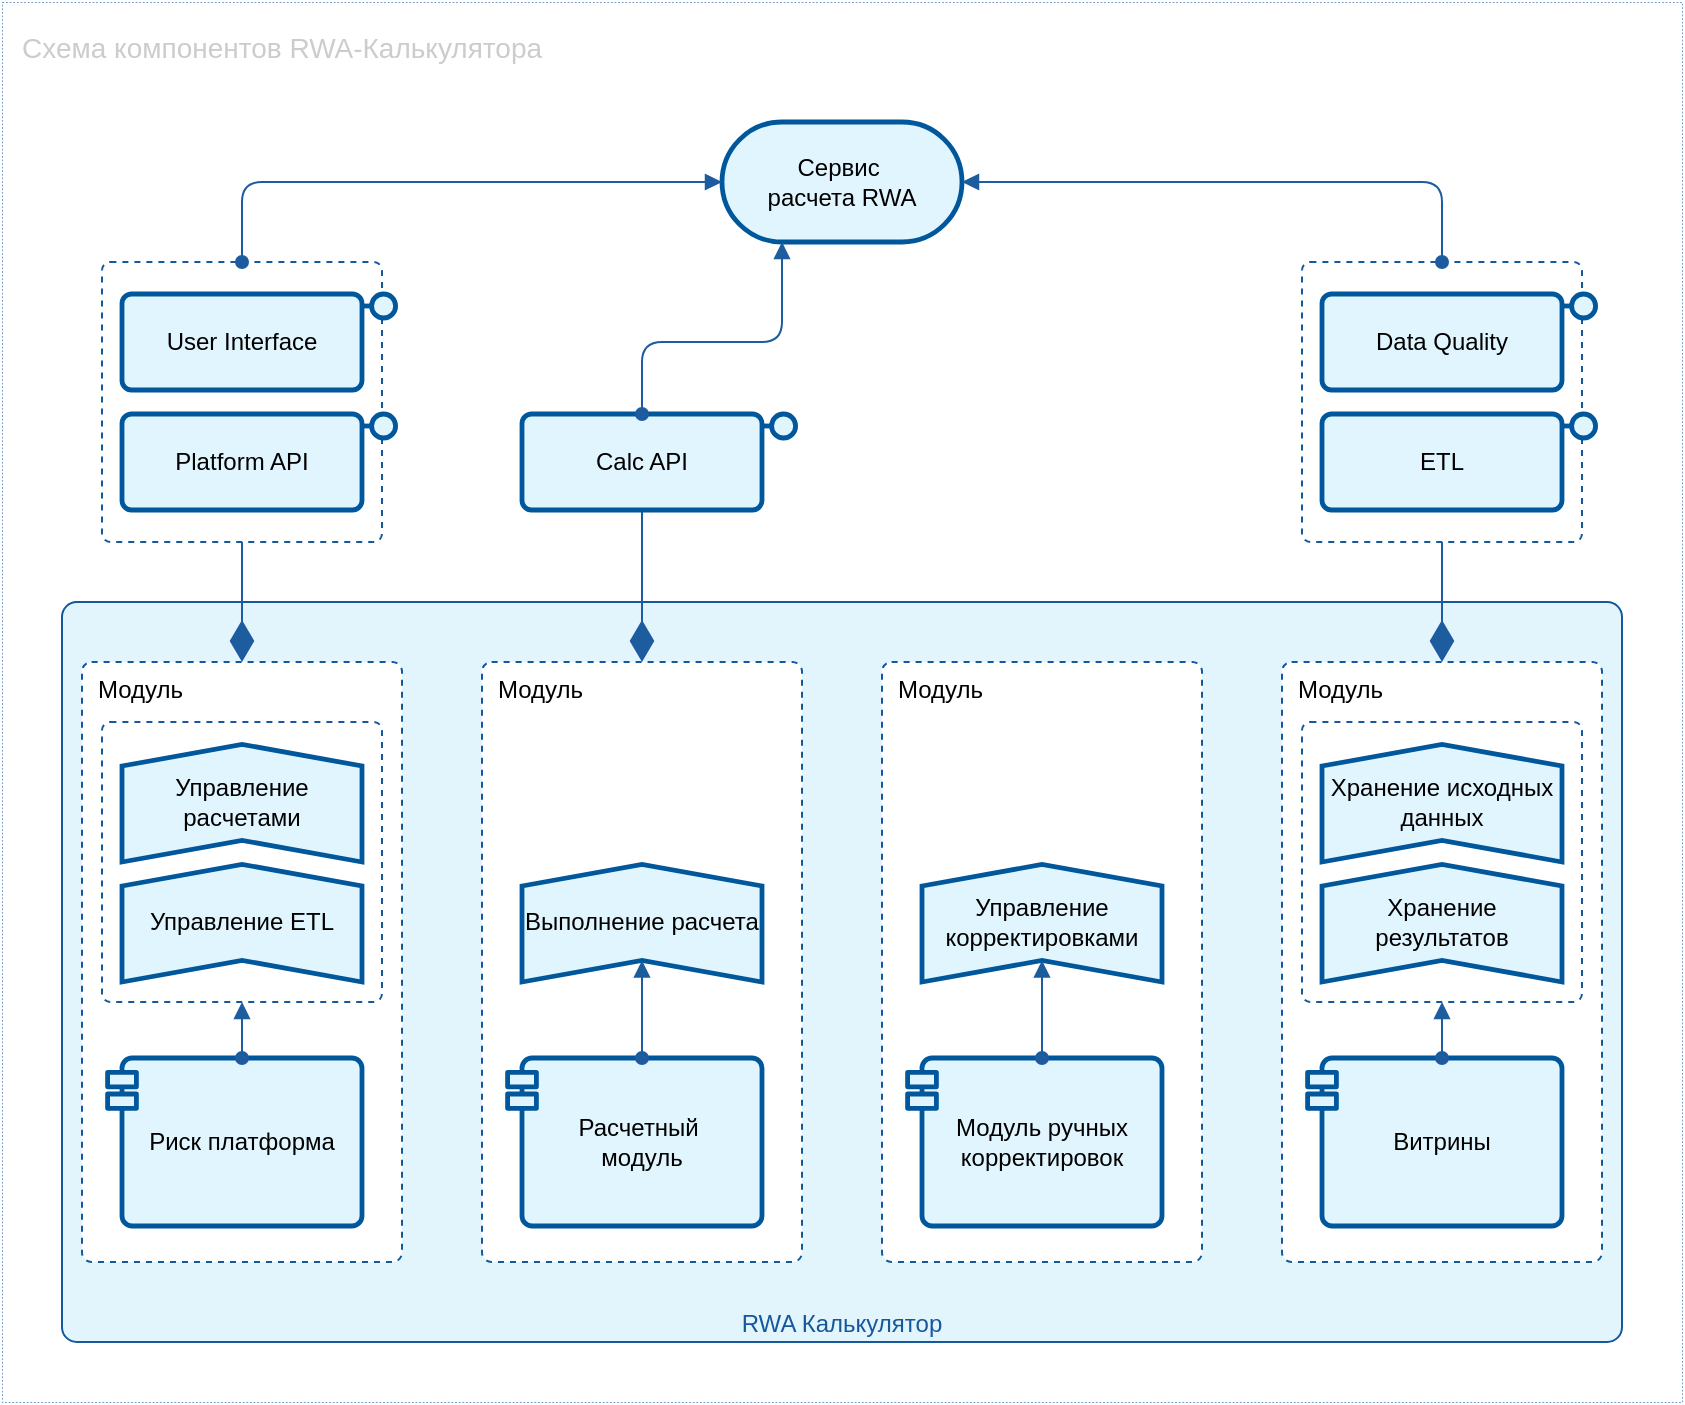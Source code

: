<mxfile version="24.7.10">
  <diagram name="Страница — 1" id="shcx-YD0FTTpYq6m_hI6">
    <mxGraphModel dx="1754" dy="1088" grid="1" gridSize="10" guides="1" tooltips="1" connect="1" arrows="1" fold="1" page="1" pageScale="1" pageWidth="827" pageHeight="1169" math="0" shadow="0">
      <root>
        <mxCell id="0" />
        <mxCell id="1" parent="0" />
        <mxCell id="dsWXOXJ8rovJWTpxufVt-34" value="Схема компонентов RWA-Калькулятора" style="rounded=0;whiteSpace=wrap;html=1;strokeWidth=0.3;strokeColor=#16589c;align=left;verticalAlign=top;spacingLeft=10;spacing=0;spacingTop=10;fontSize=14;fontColor=#CCCCCC;dashed=1;" vertex="1" parent="1">
          <mxGeometry width="840" height="700" as="geometry" />
        </mxCell>
        <mxCell id="W1dZ-wKkL2ELN7MVBFPB-27" value="RWA Калькулятор" style="rounded=1;whiteSpace=wrap;html=1;arcSize=2;strokeColor=#16589c;verticalAlign=bottom;align=center;fontColor=#16589c;fillColor=#e2f5fd;" parent="1" vertex="1">
          <mxGeometry x="30" y="300" width="780" height="370" as="geometry" />
        </mxCell>
        <mxCell id="dsWXOXJ8rovJWTpxufVt-5" value="Модуль" style="rounded=1;whiteSpace=wrap;html=1;arcSize=3;strokeColor=#16589c;dashed=1;strokeWidth=1;verticalAlign=top;align=left;spacingLeft=6;" vertex="1" parent="1">
          <mxGeometry x="40" y="330" width="160" height="300" as="geometry" />
        </mxCell>
        <mxCell id="dsWXOXJ8rovJWTpxufVt-6" value="" style="rounded=1;whiteSpace=wrap;html=1;arcSize=3;strokeColor=#16589c;dashed=1;strokeWidth=1;verticalAlign=top;align=left;spacingLeft=6;" vertex="1" parent="1">
          <mxGeometry x="50" y="360" width="140" height="140" as="geometry" />
        </mxCell>
        <mxCell id="dsWXOXJ8rovJWTpxufVt-14" value="Модуль" style="rounded=1;whiteSpace=wrap;html=1;arcSize=3;strokeColor=#16589c;dashed=1;strokeWidth=1;verticalAlign=top;align=left;spacingLeft=6;" vertex="1" parent="1">
          <mxGeometry x="440" y="330" width="160" height="300" as="geometry" />
        </mxCell>
        <mxCell id="dsWXOXJ8rovJWTpxufVt-13" value="Модуль" style="rounded=1;whiteSpace=wrap;html=1;arcSize=3;strokeColor=#16589c;dashed=1;strokeWidth=1;verticalAlign=top;align=left;spacingLeft=6;" vertex="1" parent="1">
          <mxGeometry x="240" y="330" width="160" height="300" as="geometry" />
        </mxCell>
        <mxCell id="W1dZ-wKkL2ELN7MVBFPB-1" value="Риск платформа" style="shape=stencil(vZXvaoMwFMWfJh8n+YO6fewyfY/UpmuoJiFx67anX/QqzEyFghYEueeaXw4nekWM+4uwElGsRSMRe0OUHqzlprFGS92GMvQu0CAYQ32LauGtrFoQP4VT4lhL6PjWmau8qVM7MGinswLhQ+h2F+OV0TosV0b7SedPP2CE6tzgL8DghKawwzcICRlqK51qZCvd8CCoiJZ3sHdE5zuy40ie94tkS3QUCdmMPMHihO0F3i6LCJxvBSZ7RRGDN4siBt8VBeNBWRorjB9FdX135kOfZu30HdcNtIWDGb/ZeAwOIy4fp6KrvPoZhmq24nTBD+Nn4+SK0bOq68rUxoUS7v1WiLKClGlZrKcOo3l+PSZp/vK6vr7bHRgrD81k+ZRNwhxPegyTTrLMZqKkD/HF8CN99e/Bv+PuVfhB98Iv);whiteSpace=wrap;html=1;" parent="1" vertex="1">
          <mxGeometry x="60" y="510" width="120" height="120" as="geometry" />
        </mxCell>
        <mxCell id="W1dZ-wKkL2ELN7MVBFPB-2" value="Расчетный&amp;nbsp;&lt;div&gt;модуль&lt;/div&gt;" style="shape=stencil(vZXvaoMwFMWfJh8n+YO6fewyfY/UpmuoJiFx67anX/QqzEyFghYEueeaXw4nekWM+4uwElGsRSMRe0OUHqzlprFGS92GMvQu0CAYQ32LauGtrFoQP4VT4lhL6PjWmau8qVM7MGinswLhQ+h2F+OV0TosV0b7SedPP2CE6tzgL8DghKawwzcICRlqK51qZCvd8CCoiJZ3sHdE5zuy40ie94tkS3QUCdmMPMHihO0F3i6LCJxvBSZ7RRGDN4siBt8VBeNBWRorjB9FdX135kOfZu30HdcNtIWDGb/ZeAwOIy4fp6KrvPoZhmq24nTBD+Nn4+SK0bOq68rUxoUS7v1WiLKClGlZrKcOo3l+PSZp/vK6vr7bHRgrD81k+ZRNwhxPegyTTrLMZqKkD/HF8CN99e/Bv+PuVfhB98Iv);whiteSpace=wrap;html=1;" parent="1" vertex="1">
          <mxGeometry x="260" y="510" width="120" height="120" as="geometry" />
        </mxCell>
        <mxCell id="W1dZ-wKkL2ELN7MVBFPB-3" value="Модуль ручных корректировок" style="shape=stencil(vZXvaoMwFMWfJh8n+YO6fewyfY/UpmuoJiFx67anX/QqzEyFghYEueeaXw4nekWM+4uwElGsRSMRe0OUHqzlprFGS92GMvQu0CAYQ32LauGtrFoQP4VT4lhL6PjWmau8qVM7MGinswLhQ+h2F+OV0TosV0b7SedPP2CE6tzgL8DghKawwzcICRlqK51qZCvd8CCoiJZ3sHdE5zuy40ie94tkS3QUCdmMPMHihO0F3i6LCJxvBSZ7RRGDN4siBt8VBeNBWRorjB9FdX135kOfZu30HdcNtIWDGb/ZeAwOIy4fp6KrvPoZhmq24nTBD+Nn4+SK0bOq68rUxoUS7v1WiLKClGlZrKcOo3l+PSZp/vK6vr7bHRgrD81k+ZRNwhxPegyTTrLMZqKkD/HF8CN99e/Bv+PuVfhB98Iv);whiteSpace=wrap;html=1;" parent="1" vertex="1">
          <mxGeometry x="460" y="510" width="120" height="120" as="geometry" />
        </mxCell>
        <mxCell id="dsWXOXJ8rovJWTpxufVt-16" value="Модуль" style="rounded=1;whiteSpace=wrap;html=1;arcSize=3;strokeColor=#16589c;dashed=1;strokeWidth=1;verticalAlign=top;align=left;spacingLeft=6;" vertex="1" parent="1">
          <mxGeometry x="640" y="330" width="160" height="300" as="geometry" />
        </mxCell>
        <mxCell id="W1dZ-wKkL2ELN7MVBFPB-4" value="Витрины" style="shape=stencil(vZXvaoMwFMWfJh8n+YO6fewyfY/UpmuoJiFx67anX/QqzEyFghYEueeaXw4nekWM+4uwElGsRSMRe0OUHqzlprFGS92GMvQu0CAYQ32LauGtrFoQP4VT4lhL6PjWmau8qVM7MGinswLhQ+h2F+OV0TosV0b7SedPP2CE6tzgL8DghKawwzcICRlqK51qZCvd8CCoiJZ3sHdE5zuy40ie94tkS3QUCdmMPMHihO0F3i6LCJxvBSZ7RRGDN4siBt8VBeNBWRorjB9FdX135kOfZu30HdcNtIWDGb/ZeAwOIy4fp6KrvPoZhmq24nTBD+Nn4+SK0bOq68rUxoUS7v1WiLKClGlZrKcOo3l+PSZp/vK6vr7bHRgrD81k+ZRNwhxPegyTTrLMZqKkD/HF8CN99e/Bv+PuVfhB98Iv);whiteSpace=wrap;html=1;" parent="1" vertex="1">
          <mxGeometry x="660" y="510" width="120" height="120" as="geometry" />
        </mxCell>
        <mxCell id="W1dZ-wKkL2ELN7MVBFPB-9" value="Сервис&amp;nbsp;&lt;div&gt;&lt;span style=&quot;background-color: initial;&quot;&gt;расчета RWA&lt;/span&gt;&lt;br&gt;&lt;/div&gt;" style="shape=stencil(tZTdbsMgDIWfhtuJgKJolx1LXqBPQCldUVNAhrXbnn4kTrXlV5qWSJEiH8ufDxaGcBHO0mvCqJVXTfgrYWzn/V7Dzagks5Q5o5xRivF9EMvgtYoo3iQYeai7yhDBXfTdHGPHYI3OS0J3Kdt8XChnbSo3zoZe5lc+YaSxMcUfiKFPLMcOn0PBazBXHTV0CVQJq/4A35JdbAkfTaXYcCprskdTWRNOB+zV0Nn/0FwkZe76c3GQ6vIG7t0eJw21GWgW7+eoPTePyzBc124V88f2ggrmS/fFSaszhrg4OdALTk+mrpWrHaQQ/20vwniZVXlVLg8e35DpeprlxfPLcn3THRlz5xrZb1V8F1vhGw==);whiteSpace=wrap;html=1;" parent="1" vertex="1">
          <mxGeometry x="360" y="30" width="120" height="120" as="geometry" />
        </mxCell>
        <mxCell id="W1dZ-wKkL2ELN7MVBFPB-18" value="Управление расчетами" style="shape=stencil(pVRRjoMgFDwNvw1CtNnPrqv3oPR1S4pAgLa7t1/01Y3WalKbmJiZkWEejhJehpNwQBg1ogHCvwhjO+fqi5FRWZNQkk7IZ5Qivj1gERzIiORVeCX2GlAJ0dsz3NQh3j1Yy/OK0F1S24uX0hoD3W5hpAz0ZCOUiQn/oA3d5LjBL+INKxA78KqBCP7+HLKE1euti5eseZmYuZF4uRfy/O3txRyeBnKiPaiJ0MuNvcIg6Sgnz5dm7R20MgOHfGzRH+IrFv8leCPGo8f2/VGKFaOsCSG1DbDQsMRP3mnHzhSBl0frYaEhR6W1tNr6BPHepSWMV1md19Vy4fF7fL6eZvn243N5fbs7esxVfxK/Y/En0xF/);whiteSpace=wrap;html=1;" parent="1" vertex="1">
          <mxGeometry x="60" y="340" width="120" height="120" as="geometry" />
        </mxCell>
        <mxCell id="W1dZ-wKkL2ELN7MVBFPB-19" value="Управление ETL" style="shape=stencil(pVRRjoMgFDwNvw1CtNnPrqv3oPR1S4pAgLa7t1/01Y3WalKbmJiZkWEejhJehpNwQBg1ogHCvwhjO+fqi5FRWZNQkk7IZ5Qivj1gERzIiORVeCX2GlAJ0dsz3NQh3j1Yy/OK0F1S24uX0hoD3W5hpAz0ZCOUiQn/oA3d5LjBL+INKxA78KqBCP7+HLKE1euti5eseZmYuZF4uRfy/O3txRyeBnKiPaiJ0MuNvcIg6Sgnz5dm7R20MgOHfGzRH+IrFv8leCPGo8f2/VGKFaOsCSG1DbDQsMRP3mnHzhSBl0frYaEhR6W1tNr6BPHepSWMV1md19Vy4fF7fL6eZvn243N5fbs7esxVfxK/Y/En0xF/);whiteSpace=wrap;html=1;" parent="1" vertex="1">
          <mxGeometry x="60" y="400" width="120" height="120" as="geometry" />
        </mxCell>
        <mxCell id="dsWXOXJ8rovJWTpxufVt-18" value="" style="rounded=1;whiteSpace=wrap;html=1;arcSize=3;strokeColor=#16589c;dashed=1;strokeWidth=1;verticalAlign=top;align=left;spacingLeft=6;" vertex="1" parent="1">
          <mxGeometry x="650" y="360" width="140" height="140" as="geometry" />
        </mxCell>
        <mxCell id="W1dZ-wKkL2ELN7MVBFPB-21" value="Управление корректировками" style="shape=stencil(pVRRjoMgFDwNvw1CtNnPrqv3oPR1S4pAgLa7t1/01Y3WalKbmJiZkWEejhJehpNwQBg1ogHCvwhjO+fqi5FRWZNQkk7IZ5Qivj1gERzIiORVeCX2GlAJ0dsz3NQh3j1Yy/OK0F1S24uX0hoD3W5hpAz0ZCOUiQn/oA3d5LjBL+INKxA78KqBCP7+HLKE1euti5eseZmYuZF4uRfy/O3txRyeBnKiPaiJ0MuNvcIg6Sgnz5dm7R20MgOHfGzRH+IrFv8leCPGo8f2/VGKFaOsCSG1DbDQsMRP3mnHzhSBl0frYaEhR6W1tNr6BPHepSWMV1md19Vy4fF7fL6eZvn243N5fbs7esxVfxK/Y/En0xF/);whiteSpace=wrap;html=1;" parent="1" vertex="1">
          <mxGeometry x="460" y="400" width="120" height="120" as="geometry" />
        </mxCell>
        <mxCell id="W1dZ-wKkL2ELN7MVBFPB-22" value="Хранение результатов" style="shape=stencil(pVRRjoMgFDwNvw1CtNnPrqv3oPR1S4pAgLa7t1/01Y3WalKbmJiZkWEejhJehpNwQBg1ogHCvwhjO+fqi5FRWZNQkk7IZ5Qivj1gERzIiORVeCX2GlAJ0dsz3NQh3j1Yy/OK0F1S24uX0hoD3W5hpAz0ZCOUiQn/oA3d5LjBL+INKxA78KqBCP7+HLKE1euti5eseZmYuZF4uRfy/O3txRyeBnKiPaiJ0MuNvcIg6Sgnz5dm7R20MgOHfGzRH+IrFv8leCPGo8f2/VGKFaOsCSG1DbDQsMRP3mnHzhSBl0frYaEhR6W1tNr6BPHepSWMV1md19Vy4fF7fL6eZvn243N5fbs7esxVfxK/Y/En0xF/);whiteSpace=wrap;html=1;" parent="1" vertex="1">
          <mxGeometry x="660" y="400" width="120" height="120" as="geometry" />
        </mxCell>
        <mxCell id="W1dZ-wKkL2ELN7MVBFPB-20" value="Выполнение расчета" style="shape=stencil(pVRRjoMgFDwNvw1CtNnPrqv3oPR1S4pAgLa7t1/01Y3WalKbmJiZkWEejhJehpNwQBg1ogHCvwhjO+fqi5FRWZNQkk7IZ5Qivj1gERzIiORVeCX2GlAJ0dsz3NQh3j1Yy/OK0F1S24uX0hoD3W5hpAz0ZCOUiQn/oA3d5LjBL+INKxA78KqBCP7+HLKE1euti5eseZmYuZF4uRfy/O3txRyeBnKiPaiJ0MuNvcIg6Sgnz5dm7R20MgOHfGzRH+IrFv8leCPGo8f2/VGKFaOsCSG1DbDQsMRP3mnHzhSBl0frYaEhR6W1tNr6BPHepSWMV1md19Vy4fF7fL6eZvn243N5fbs7esxVfxK/Y/En0xF/);whiteSpace=wrap;html=1;" parent="1" vertex="1">
          <mxGeometry x="260" y="400" width="120" height="120" as="geometry" />
        </mxCell>
        <mxCell id="dsWXOXJ8rovJWTpxufVt-9" value="" style="rounded=1;whiteSpace=wrap;html=1;arcSize=3;strokeColor=#16589c;dashed=1;strokeWidth=1;verticalAlign=top;align=left;spacingLeft=6;" vertex="1" parent="1">
          <mxGeometry x="50" y="130" width="140" height="140" as="geometry" />
        </mxCell>
        <mxCell id="dsWXOXJ8rovJWTpxufVt-4" value="Platform API" style="shape=stencil(3VXRbsIgFP0aXg0FG7NH17WJn4FIJ5ECgU6nXz/a2y62Csmivixp0txzuIcD3AuIFn7PrEAEa9YIRD8QIWtrN7oVrmY8ECRweyAyjCE+zWLmreAtgEfmJNuqIdO3zhzESe7aQYN0OC0RXge2+2jBjdYhXRrtJ8wVH2SY1G2Iv0EGL0gOM5wBWFAIrXCyEcH9MA5QRKo/SL9OefU66f+wH89Tnsj+ruBx4ewRYVoEJFbttNgyfvh05kvv7trpGdf1WWSZNNKdQ+ctx2Z13MuLGAclrEYM0aI2TiSc1lIpbpRxIYR/PxcitMyqvCrT2w5Xxv18nOWrt/d0fjc7aCQGCaWk9eLqYPEyvZmzm/AJHizrLsUbYqQbc5z4mx12nnIwaiipU2tMavQlEPE4nlKscm4KpEfhqemBHw==);whiteSpace=wrap;html=1;" vertex="1" parent="1">
          <mxGeometry x="60" y="170" width="120" height="120" as="geometry" />
        </mxCell>
        <mxCell id="dsWXOXJ8rovJWTpxufVt-7" value="User Interface" style="shape=stencil(3VXRbsIgFP0aXg0FG7NH17WJn4FIJ5ECgU6nXz/a2y62Csmivixp0txzuIcD3AuIFn7PrEAEa9YIRD8QIWtrN7oVrmY8ECRweyAyjCE+zWLmreAtgEfmJNuqIdO3zhzESe7aQYN0OC0RXge2+2jBjdYhXRrtJ8wVH2SY1G2Iv0EGL0gOM5wBWFAIrXCyEcH9MA5QRKo/SL9OefU66f+wH89Tnsj+ruBx4ewRYVoEJFbttNgyfvh05kvv7trpGdf1WWSZNNKdQ+ctx2Z13MuLGAclrEYM0aI2TiSc1lIpbpRxIYR/PxcitMyqvCrT2w5Xxv18nOWrt/d0fjc7aCQGCaWk9eLqYPEyvZmzm/AJHizrLsUbYqQbc5z4mx12nnIwaiipU2tMavQlEPE4nlKscm4KpEfhqemBHw==);whiteSpace=wrap;html=1;" vertex="1" parent="1">
          <mxGeometry x="60" y="110" width="120" height="120" as="geometry" />
        </mxCell>
        <mxCell id="dsWXOXJ8rovJWTpxufVt-10" style="edgeStyle=orthogonalEdgeStyle;rounded=1;orthogonalLoop=1;jettySize=auto;html=1;exitX=0.5;exitY=0.15;exitDx=0;exitDy=0;exitPerimeter=0;endArrow=block;endFill=1;startSize=6;strokeColor=#1d5d9f;strokeWidth=1;endSize=6;startArrow=oval;startFill=1;entryX=0.5;entryY=1;entryDx=0;entryDy=0;" edge="1" parent="1" source="W1dZ-wKkL2ELN7MVBFPB-1" target="dsWXOXJ8rovJWTpxufVt-6">
          <mxGeometry relative="1" as="geometry">
            <mxPoint x="310" y="258.0" as="sourcePoint" />
            <mxPoint x="120" y="510" as="targetPoint" />
          </mxGeometry>
        </mxCell>
        <mxCell id="dsWXOXJ8rovJWTpxufVt-11" style="edgeStyle=orthogonalEdgeStyle;rounded=1;orthogonalLoop=1;jettySize=auto;html=1;exitX=0.5;exitY=1;exitDx=0;exitDy=0;entryX=0.5;entryY=0;entryDx=0;entryDy=0;endArrow=diamondThin;endFill=1;startSize=6;strokeColor=#1d5d9f;strokeWidth=1;endSize=18;" edge="1" parent="1" source="dsWXOXJ8rovJWTpxufVt-9" target="dsWXOXJ8rovJWTpxufVt-5">
          <mxGeometry relative="1" as="geometry">
            <mxPoint x="-100" y="188.0" as="sourcePoint" />
            <mxPoint x="-100" y="120.0" as="targetPoint" />
          </mxGeometry>
        </mxCell>
        <mxCell id="dsWXOXJ8rovJWTpxufVt-12" style="edgeStyle=orthogonalEdgeStyle;rounded=1;orthogonalLoop=1;jettySize=auto;html=1;exitX=0.5;exitY=0.15;exitDx=0;exitDy=0;exitPerimeter=0;entryX=0.5;entryY=0.66;entryDx=0;entryDy=0;entryPerimeter=0;endArrow=block;endFill=1;startSize=6;strokeColor=#1d5d9f;strokeWidth=1;endSize=6;startArrow=oval;startFill=1;" edge="1" parent="1" source="W1dZ-wKkL2ELN7MVBFPB-2" target="W1dZ-wKkL2ELN7MVBFPB-20">
          <mxGeometry relative="1" as="geometry">
            <mxPoint x="-110" y="258" as="sourcePoint" />
            <mxPoint x="-110" y="190" as="targetPoint" />
            <Array as="points">
              <mxPoint x="320" y="500" />
              <mxPoint x="320" y="500" />
            </Array>
          </mxGeometry>
        </mxCell>
        <mxCell id="dsWXOXJ8rovJWTpxufVt-15" style="edgeStyle=orthogonalEdgeStyle;rounded=1;orthogonalLoop=1;jettySize=auto;html=1;exitX=0.5;exitY=0.15;exitDx=0;exitDy=0;exitPerimeter=0;entryX=0.5;entryY=0.66;entryDx=0;entryDy=0;entryPerimeter=0;endArrow=block;endFill=1;startSize=6;strokeColor=#1d5d9f;strokeWidth=1;endSize=6;startArrow=oval;startFill=1;" edge="1" parent="1" source="W1dZ-wKkL2ELN7MVBFPB-3" target="W1dZ-wKkL2ELN7MVBFPB-21">
          <mxGeometry relative="1" as="geometry">
            <mxPoint x="300" y="238" as="sourcePoint" />
            <mxPoint x="300" y="170" as="targetPoint" />
            <Array as="points">
              <mxPoint x="520" y="500" />
              <mxPoint x="520" y="500" />
            </Array>
          </mxGeometry>
        </mxCell>
        <mxCell id="dsWXOXJ8rovJWTpxufVt-17" style="edgeStyle=orthogonalEdgeStyle;rounded=1;orthogonalLoop=1;jettySize=auto;html=1;exitX=0.5;exitY=0;exitDx=0;exitDy=0;entryX=0;entryY=0.5;entryDx=0;entryDy=0;entryPerimeter=0;endArrow=block;endFill=1;startSize=6;strokeColor=#1d5d9f;strokeWidth=1;endSize=6;startArrow=oval;startFill=1;" edge="1" parent="1" source="dsWXOXJ8rovJWTpxufVt-9" target="W1dZ-wKkL2ELN7MVBFPB-9">
          <mxGeometry relative="1" as="geometry">
            <mxPoint x="110" y="78" as="sourcePoint" />
            <mxPoint x="110" y="10" as="targetPoint" />
          </mxGeometry>
        </mxCell>
        <mxCell id="dsWXOXJ8rovJWTpxufVt-19" style="edgeStyle=orthogonalEdgeStyle;rounded=1;orthogonalLoop=1;jettySize=auto;html=1;exitX=0.5;exitY=0.15;exitDx=0;exitDy=0;exitPerimeter=0;endArrow=block;endFill=1;startSize=6;strokeColor=#1d5d9f;strokeWidth=1;endSize=6;startArrow=oval;startFill=1;" edge="1" parent="1" source="W1dZ-wKkL2ELN7MVBFPB-4">
          <mxGeometry relative="1" as="geometry">
            <mxPoint x="530" y="538" as="sourcePoint" />
            <mxPoint x="720" y="500" as="targetPoint" />
            <Array as="points">
              <mxPoint x="720" y="510" />
              <mxPoint x="720" y="510" />
            </Array>
          </mxGeometry>
        </mxCell>
        <mxCell id="dsWXOXJ8rovJWTpxufVt-20" value="Хранение исходных данных" style="shape=stencil(pVRRjoMgFDwNvw1CtNnPrqv3oPR1S4pAgLa7t1/01Y3WalKbmJiZkWEejhJehpNwQBg1ogHCvwhjO+fqi5FRWZNQkk7IZ5Qivj1gERzIiORVeCX2GlAJ0dsz3NQh3j1Yy/OK0F1S24uX0hoD3W5hpAz0ZCOUiQn/oA3d5LjBL+INKxA78KqBCP7+HLKE1euti5eseZmYuZF4uRfy/O3txRyeBnKiPaiJ0MuNvcIg6Sgnz5dm7R20MgOHfGzRH+IrFv8leCPGo8f2/VGKFaOsCSG1DbDQsMRP3mnHzhSBl0frYaEhR6W1tNr6BPHepSWMV1md19Vy4fF7fL6eZvn243N5fbs7esxVfxK/Y/En0xF/);whiteSpace=wrap;html=1;" vertex="1" parent="1">
          <mxGeometry x="660" y="340" width="120" height="120" as="geometry" />
        </mxCell>
        <mxCell id="dsWXOXJ8rovJWTpxufVt-21" value="" style="rounded=1;whiteSpace=wrap;html=1;arcSize=3;strokeColor=#16589c;dashed=1;strokeWidth=1;verticalAlign=top;align=left;spacingLeft=6;" vertex="1" parent="1">
          <mxGeometry x="650" y="130" width="140" height="140" as="geometry" />
        </mxCell>
        <mxCell id="dsWXOXJ8rovJWTpxufVt-22" value="ETL" style="shape=stencil(3VXRbsIgFP0aXg0FG7NH17WJn4FIJ5ECgU6nXz/a2y62Csmivixp0txzuIcD3AuIFn7PrEAEa9YIRD8QIWtrN7oVrmY8ECRweyAyjCE+zWLmreAtgEfmJNuqIdO3zhzESe7aQYN0OC0RXge2+2jBjdYhXRrtJ8wVH2SY1G2Iv0EGL0gOM5wBWFAIrXCyEcH9MA5QRKo/SL9OefU66f+wH89Tnsj+ruBx4ewRYVoEJFbttNgyfvh05kvv7trpGdf1WWSZNNKdQ+ctx2Z13MuLGAclrEYM0aI2TiSc1lIpbpRxIYR/PxcitMyqvCrT2w5Xxv18nOWrt/d0fjc7aCQGCaWk9eLqYPEyvZmzm/AJHizrLsUbYqQbc5z4mx12nnIwaiipU2tMavQlEPE4nlKscm4KpEfhqemBHw==);whiteSpace=wrap;html=1;" vertex="1" parent="1">
          <mxGeometry x="660" y="170" width="120" height="120" as="geometry" />
        </mxCell>
        <mxCell id="dsWXOXJ8rovJWTpxufVt-23" value="Data Quality" style="shape=stencil(3VXRbsIgFP0aXg0FG7NH17WJn4FIJ5ECgU6nXz/a2y62Csmivixp0txzuIcD3AuIFn7PrEAEa9YIRD8QIWtrN7oVrmY8ECRweyAyjCE+zWLmreAtgEfmJNuqIdO3zhzESe7aQYN0OC0RXge2+2jBjdYhXRrtJ8wVH2SY1G2Iv0EGL0gOM5wBWFAIrXCyEcH9MA5QRKo/SL9OefU66f+wH89Tnsj+ruBx4ewRYVoEJFbttNgyfvh05kvv7trpGdf1WWSZNNKdQ+ctx2Z13MuLGAclrEYM0aI2TiSc1lIpbpRxIYR/PxcitMyqvCrT2w5Xxv18nOWrt/d0fjc7aCQGCaWk9eLqYPEyvZmzm/AJHizrLsUbYqQbc5z4mx12nnIwaiipU2tMavQlEPE4nlKscm4KpEfhqemBHw==);whiteSpace=wrap;html=1;" vertex="1" parent="1">
          <mxGeometry x="660" y="110" width="120" height="120" as="geometry" />
        </mxCell>
        <mxCell id="dsWXOXJ8rovJWTpxufVt-24" style="edgeStyle=orthogonalEdgeStyle;rounded=1;orthogonalLoop=1;jettySize=auto;html=1;exitX=0.5;exitY=0;exitDx=0;exitDy=0;entryX=1;entryY=0.5;entryDx=0;entryDy=0;entryPerimeter=0;endArrow=block;endFill=1;startSize=6;strokeColor=#1d5d9f;strokeWidth=1;endSize=6;startArrow=oval;startFill=1;" edge="1" parent="1" source="dsWXOXJ8rovJWTpxufVt-21" target="W1dZ-wKkL2ELN7MVBFPB-9">
          <mxGeometry relative="1" as="geometry">
            <mxPoint x="610" y="118" as="sourcePoint" />
            <mxPoint x="610" y="50" as="targetPoint" />
          </mxGeometry>
        </mxCell>
        <mxCell id="dsWXOXJ8rovJWTpxufVt-25" style="edgeStyle=orthogonalEdgeStyle;rounded=1;orthogonalLoop=1;jettySize=auto;html=1;exitX=0.5;exitY=1;exitDx=0;exitDy=0;entryX=0.5;entryY=0;entryDx=0;entryDy=0;endArrow=diamondThin;endFill=1;startSize=6;strokeColor=#1d5d9f;strokeWidth=1;endSize=18;" edge="1" parent="1" source="dsWXOXJ8rovJWTpxufVt-21" target="dsWXOXJ8rovJWTpxufVt-16">
          <mxGeometry relative="1" as="geometry">
            <mxPoint x="519.67" y="190" as="sourcePoint" />
            <mxPoint x="519.67" y="250" as="targetPoint" />
          </mxGeometry>
        </mxCell>
        <mxCell id="dsWXOXJ8rovJWTpxufVt-32" style="edgeStyle=orthogonalEdgeStyle;rounded=1;orthogonalLoop=1;jettySize=auto;html=1;entryX=0.5;entryY=0;entryDx=0;entryDy=0;endArrow=diamondThin;endFill=1;startSize=6;strokeColor=#1d5d9f;strokeWidth=1;endSize=18;exitX=0.5;exitY=0.7;exitDx=0;exitDy=0;exitPerimeter=0;" edge="1" parent="1" source="dsWXOXJ8rovJWTpxufVt-33" target="dsWXOXJ8rovJWTpxufVt-13">
          <mxGeometry relative="1" as="geometry">
            <mxPoint x="430" y="270" as="sourcePoint" />
            <mxPoint x="130" y="340" as="targetPoint" />
          </mxGeometry>
        </mxCell>
        <mxCell id="dsWXOXJ8rovJWTpxufVt-33" value="Calc API" style="shape=stencil(tVVhb4MgEP01fG0Qasw+dq4m+xmU4kqKQMC123790NOlaiFpVhMTc+9xj4d3h4iW/sSsQARr1ghE3xAhO2vfdStczXggSOBOQGQYQ3ydxcxbwVsAL8xJdlBDpm+dOYurPLaDBulwukd4F9juoSU3Wod0abSfMDd8kGFStyH+Ahm8ITns8A3AhkJohZONCO6HdYAiUj0gvZ5ysZr0RPfvCP8XztYSXlawWK2CT1SeV/AhaVoGJNbutDwwfv5w5lMf7xrqGdcNWqTsNDKew+htx2l13MsfMS5KWI0YomVtnEg4raVS3CjjQgjvfi9E6D6r8mqf/vBwZ9zPx1levLym87vdQSOxSCglrRc3jY636Y85uwqf4MGy7lZcECPdmMvE36zYecrBqKGkTp0xqdG3QMTjWKVY5ywapEfhX9MDvw==);whiteSpace=wrap;html=1;" vertex="1" parent="1">
          <mxGeometry x="260" y="170" width="120" height="120" as="geometry" />
        </mxCell>
        <mxCell id="dsWXOXJ8rovJWTpxufVt-28" style="edgeStyle=orthogonalEdgeStyle;rounded=1;orthogonalLoop=1;jettySize=auto;html=1;entryX=0.25;entryY=0.75;entryDx=0;entryDy=0;entryPerimeter=0;endArrow=block;endFill=1;startSize=6;strokeColor=#1d5d9f;strokeWidth=1;endSize=6;startArrow=oval;startFill=1;exitX=0.5;exitY=0.3;exitDx=0;exitDy=0;exitPerimeter=0;" edge="1" parent="1" source="dsWXOXJ8rovJWTpxufVt-33" target="W1dZ-wKkL2ELN7MVBFPB-9">
          <mxGeometry relative="1" as="geometry">
            <mxPoint x="320" y="206" as="sourcePoint" />
            <mxPoint x="280" y="140" as="targetPoint" />
            <Array as="points">
              <mxPoint x="320" y="170" />
              <mxPoint x="390" y="170" />
            </Array>
          </mxGeometry>
        </mxCell>
      </root>
    </mxGraphModel>
  </diagram>
</mxfile>
